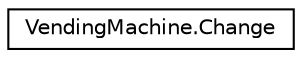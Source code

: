 digraph "그래픽컬한 클래스 계통도"
{
  edge [fontname="Helvetica",fontsize="10",labelfontname="Helvetica",labelfontsize="10"];
  node [fontname="Helvetica",fontsize="10",shape=record];
  rankdir="LR";
  Node1 [label="VendingMachine.Change",height=0.2,width=0.4,color="black", fillcolor="white", style="filled",URL="$class_vending_machine_1_1_change.html",tooltip="돈을 넣고, 돈의 재고관리를하고, 잔돈계산 까지의 돈에 관련된 set,get 함수를 만든 클래스 ..."];
}
